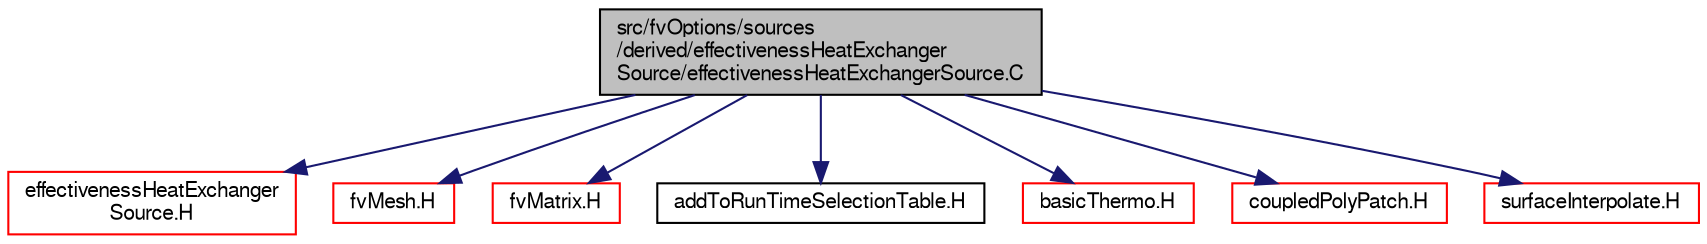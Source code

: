 digraph "src/fvOptions/sources/derived/effectivenessHeatExchangerSource/effectivenessHeatExchangerSource.C"
{
  bgcolor="transparent";
  edge [fontname="FreeSans",fontsize="10",labelfontname="FreeSans",labelfontsize="10"];
  node [fontname="FreeSans",fontsize="10",shape=record];
  Node0 [label="src/fvOptions/sources\l/derived/effectivenessHeatExchanger\lSource/effectivenessHeatExchangerSource.C",height=0.2,width=0.4,color="black", fillcolor="grey75", style="filled", fontcolor="black"];
  Node0 -> Node1 [color="midnightblue",fontsize="10",style="solid",fontname="FreeSans"];
  Node1 [label="effectivenessHeatExchanger\lSource.H",height=0.2,width=0.4,color="red",URL="$a04649.html"];
  Node0 -> Node258 [color="midnightblue",fontsize="10",style="solid",fontname="FreeSans"];
  Node258 [label="fvMesh.H",height=0.2,width=0.4,color="red",URL="$a03533.html"];
  Node0 -> Node306 [color="midnightblue",fontsize="10",style="solid",fontname="FreeSans"];
  Node306 [label="fvMatrix.H",height=0.2,width=0.4,color="red",URL="$a03281.html"];
  Node0 -> Node350 [color="midnightblue",fontsize="10",style="solid",fontname="FreeSans"];
  Node350 [label="addToRunTimeSelectionTable.H",height=0.2,width=0.4,color="black",URL="$a09263.html",tooltip="Macros for easy insertion into run-time selection tables. "];
  Node0 -> Node351 [color="midnightblue",fontsize="10",style="solid",fontname="FreeSans"];
  Node351 [label="basicThermo.H",height=0.2,width=0.4,color="red",URL="$a15386.html"];
  Node0 -> Node235 [color="midnightblue",fontsize="10",style="solid",fontname="FreeSans"];
  Node235 [label="coupledPolyPatch.H",height=0.2,width=0.4,color="red",URL="$a11675.html"];
  Node0 -> Node353 [color="midnightblue",fontsize="10",style="solid",fontname="FreeSans"];
  Node353 [label="surfaceInterpolate.H",height=0.2,width=0.4,color="red",URL="$a04307.html",tooltip="Surface Interpolation. "];
}
